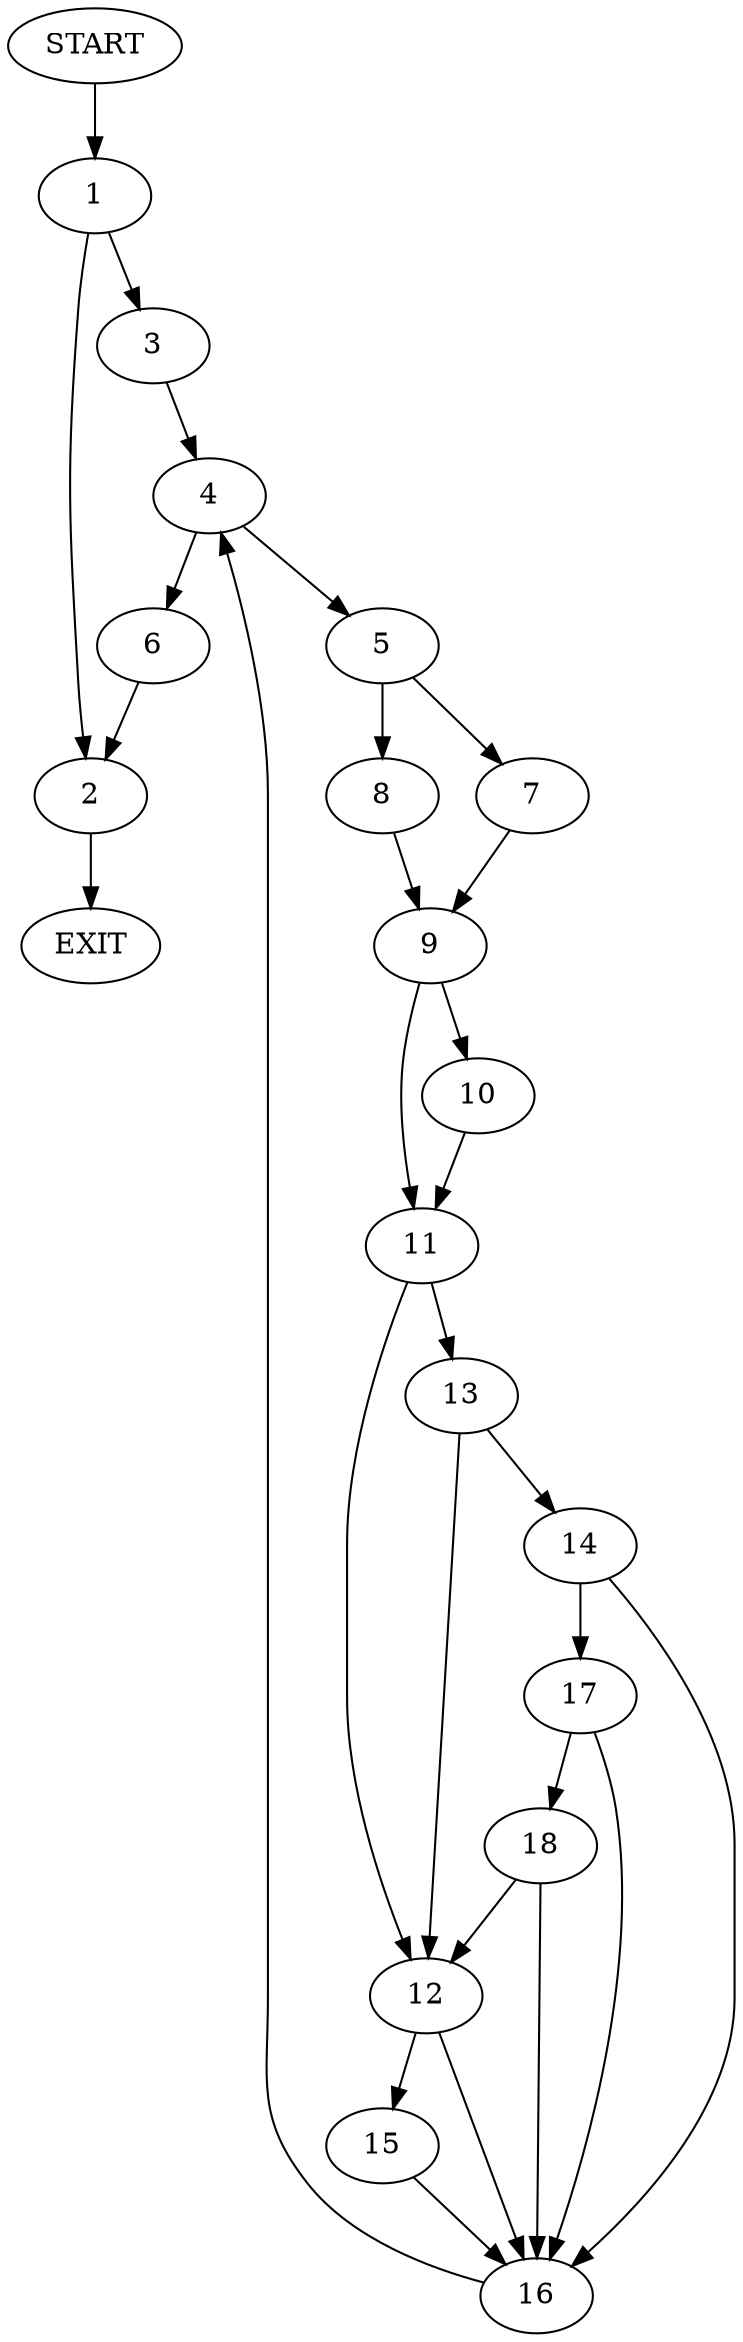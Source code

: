 digraph {
0 [label="START"]
19 [label="EXIT"]
0 -> 1
1 -> 2
1 -> 3
3 -> 4
2 -> 19
4 -> 5
4 -> 6
6 -> 2
5 -> 7
5 -> 8
8 -> 9
7 -> 9
9 -> 10
9 -> 11
11 -> 12
11 -> 13
10 -> 11
13 -> 12
13 -> 14
12 -> 15
12 -> 16
14 -> 17
14 -> 16
16 -> 4
17 -> 18
17 -> 16
18 -> 12
18 -> 16
15 -> 16
}
